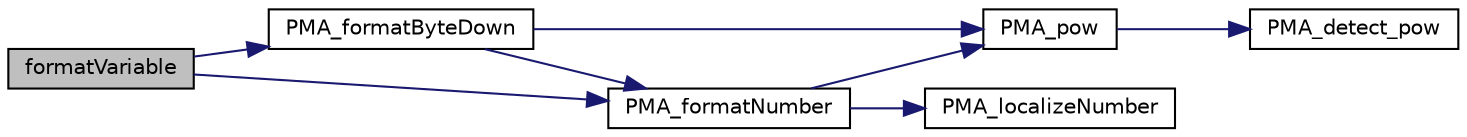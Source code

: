 digraph G
{
  edge [fontname="Helvetica",fontsize="10",labelfontname="Helvetica",labelfontsize="10"];
  node [fontname="Helvetica",fontsize="10",shape=record];
  rankdir="LR";
  Node1 [label="formatVariable",height=0.2,width=0.4,color="black", fillcolor="grey75", style="filled" fontcolor="black"];
  Node1 -> Node2 [color="midnightblue",fontsize="10",style="solid",fontname="Helvetica"];
  Node2 [label="PMA_formatByteDown",height=0.2,width=0.4,color="black", fillcolor="white", style="filled",URL="$common_8lib_8php.html#a90de48fb0bb54fca6db6a407aa2ab8cf",tooltip="Formats $value to byte view."];
  Node2 -> Node3 [color="midnightblue",fontsize="10",style="solid",fontname="Helvetica"];
  Node3 [label="PMA_pow",height=0.2,width=0.4,color="black", fillcolor="white", style="filled",URL="$common_8lib_8php.html#aaade54960e4ce59a18b04f1cfd724b77",tooltip="Exponential expression / raise number into power."];
  Node3 -> Node4 [color="midnightblue",fontsize="10",style="solid",fontname="Helvetica"];
  Node4 [label="PMA_detect_pow",height=0.2,width=0.4,color="black", fillcolor="white", style="filled",URL="$common_8lib_8php.html#a028dd5a1e5c9d32af39c3af1bde8b068",tooltip="Detects which function to use for PMA_pow."];
  Node2 -> Node5 [color="midnightblue",fontsize="10",style="solid",fontname="Helvetica"];
  Node5 [label="PMA_formatNumber",height=0.2,width=0.4,color="black", fillcolor="white", style="filled",URL="$common_8lib_8php.html#abeaeabaf95ad63e5163642ff03ec6879",tooltip="Formats $value to the given length and appends SI prefixes with a $length of 0 no truncation occurs..."];
  Node5 -> Node3 [color="midnightblue",fontsize="10",style="solid",fontname="Helvetica"];
  Node5 -> Node6 [color="midnightblue",fontsize="10",style="solid",fontname="Helvetica"];
  Node6 [label="PMA_localizeNumber",height=0.2,width=0.4,color="black", fillcolor="white", style="filled",URL="$common_8lib_8php.html#ab4019f8f649e81f8d6525969fdba212e",tooltip="Changes thousands and decimal separators to locale specific values."];
  Node1 -> Node5 [color="midnightblue",fontsize="10",style="solid",fontname="Helvetica"];
}
